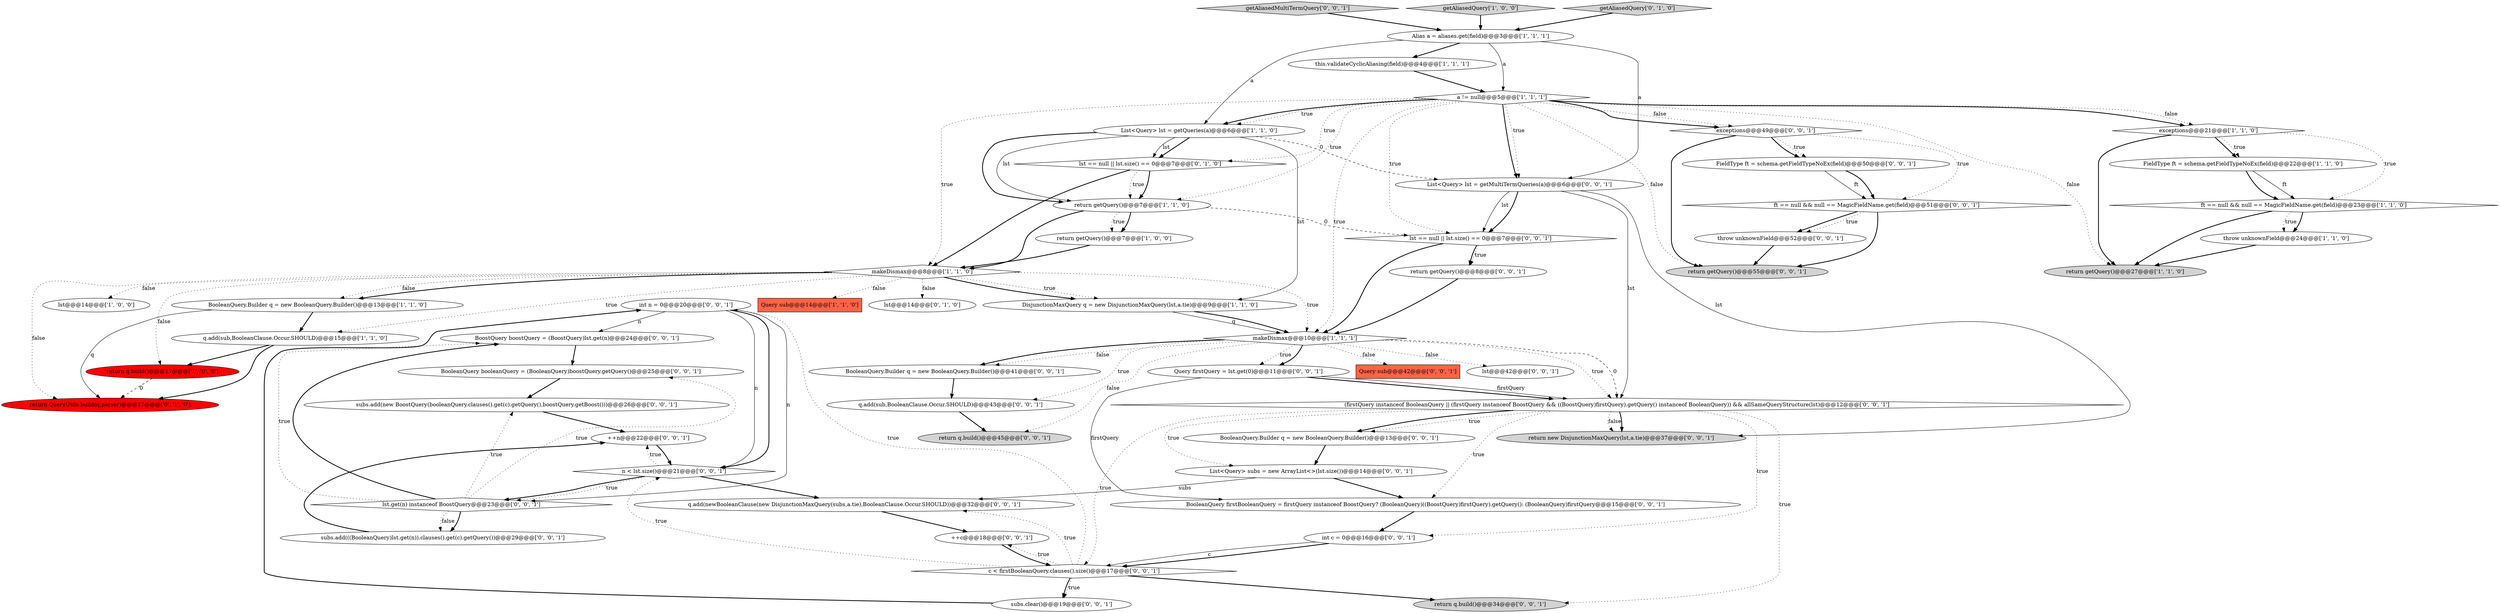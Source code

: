 digraph {
44 [style = filled, label = "int n = 0@@@20@@@['0', '0', '1']", fillcolor = white, shape = ellipse image = "AAA0AAABBB3BBB"];
28 [style = filled, label = "return getQuery()@@@55@@@['0', '0', '1']", fillcolor = lightgray, shape = ellipse image = "AAA0AAABBB3BBB"];
36 [style = filled, label = "q.add(sub,BooleanClause.Occur.SHOULD)@@@43@@@['0', '0', '1']", fillcolor = white, shape = ellipse image = "AAA0AAABBB3BBB"];
41 [style = filled, label = "exceptions@@@49@@@['0', '0', '1']", fillcolor = white, shape = diamond image = "AAA0AAABBB3BBB"];
37 [style = filled, label = "return q.build()@@@34@@@['0', '0', '1']", fillcolor = lightgray, shape = ellipse image = "AAA0AAABBB3BBB"];
34 [style = filled, label = "getAliasedMultiTermQuery['0', '0', '1']", fillcolor = lightgray, shape = diamond image = "AAA0AAABBB3BBB"];
46 [style = filled, label = "Query firstQuery = lst.get(0)@@@11@@@['0', '0', '1']", fillcolor = white, shape = ellipse image = "AAA0AAABBB3BBB"];
12 [style = filled, label = "throw unknownField@@@24@@@['1', '1', '0']", fillcolor = white, shape = ellipse image = "AAA0AAABBB1BBB"];
27 [style = filled, label = "++n@@@22@@@['0', '0', '1']", fillcolor = white, shape = ellipse image = "AAA0AAABBB3BBB"];
0 [style = filled, label = "lst@@@14@@@['1', '0', '0']", fillcolor = white, shape = ellipse image = "AAA0AAABBB1BBB"];
55 [style = filled, label = "ft == null && null == MagicFieldName.get(field)@@@51@@@['0', '0', '1']", fillcolor = white, shape = diamond image = "AAA0AAABBB3BBB"];
25 [style = filled, label = "BooleanQuery.Builder q = new BooleanQuery.Builder()@@@41@@@['0', '0', '1']", fillcolor = white, shape = ellipse image = "AAA0AAABBB3BBB"];
7 [style = filled, label = "this.validateCyclicAliasing(field)@@@4@@@['1', '1', '1']", fillcolor = white, shape = ellipse image = "AAA0AAABBB1BBB"];
29 [style = filled, label = "++c@@@18@@@['0', '0', '1']", fillcolor = white, shape = ellipse image = "AAA0AAABBB3BBB"];
33 [style = filled, label = "BooleanQuery.Builder q = new BooleanQuery.Builder()@@@13@@@['0', '0', '1']", fillcolor = white, shape = ellipse image = "AAA0AAABBB3BBB"];
19 [style = filled, label = "return getQuery()@@@7@@@['1', '1', '0']", fillcolor = white, shape = ellipse image = "AAA0AAABBB1BBB"];
45 [style = filled, label = "q.add(newBooleanClause(new DisjunctionMaxQuery(subs,a.tie),BooleanClause.Occur.SHOULD))@@@32@@@['0', '0', '1']", fillcolor = white, shape = ellipse image = "AAA0AAABBB3BBB"];
9 [style = filled, label = "return q.build()@@@17@@@['1', '0', '0']", fillcolor = red, shape = ellipse image = "AAA1AAABBB1BBB"];
1 [style = filled, label = "q.add(sub,BooleanClause.Occur.SHOULD)@@@15@@@['1', '1', '0']", fillcolor = white, shape = ellipse image = "AAA0AAABBB1BBB"];
26 [style = filled, label = "FieldType ft = schema.getFieldTypeNoEx(field)@@@50@@@['0', '0', '1']", fillcolor = white, shape = ellipse image = "AAA0AAABBB3BBB"];
15 [style = filled, label = "return getQuery()@@@7@@@['1', '0', '0']", fillcolor = white, shape = ellipse image = "AAA0AAABBB1BBB"];
40 [style = filled, label = "List<Query> lst = getMultiTermQueries(a)@@@6@@@['0', '0', '1']", fillcolor = white, shape = ellipse image = "AAA0AAABBB3BBB"];
13 [style = filled, label = "DisjunctionMaxQuery q = new DisjunctionMaxQuery(lst,a.tie)@@@9@@@['1', '1', '0']", fillcolor = white, shape = ellipse image = "AAA0AAABBB1BBB"];
5 [style = filled, label = "makeDismax@@@8@@@['1', '1', '0']", fillcolor = white, shape = diamond image = "AAA0AAABBB1BBB"];
31 [style = filled, label = "subs.add(new BoostQuery(booleanQuery.clauses().get(c).getQuery(),boostQuery.getBoost()))@@@26@@@['0', '0', '1']", fillcolor = white, shape = ellipse image = "AAA0AAABBB3BBB"];
32 [style = filled, label = "throw unknownField@@@52@@@['0', '0', '1']", fillcolor = white, shape = ellipse image = "AAA0AAABBB3BBB"];
43 [style = filled, label = "subs.add(((BooleanQuery)lst.get(n)).clauses().get(c).getQuery())@@@29@@@['0', '0', '1']", fillcolor = white, shape = ellipse image = "AAA0AAABBB3BBB"];
54 [style = filled, label = "subs.clear()@@@19@@@['0', '0', '1']", fillcolor = white, shape = ellipse image = "AAA0AAABBB3BBB"];
11 [style = filled, label = "Query sub@@@14@@@['1', '1', '0']", fillcolor = tomato, shape = box image = "AAA0AAABBB1BBB"];
8 [style = filled, label = "makeDismax@@@10@@@['1', '1', '1']", fillcolor = white, shape = diamond image = "AAA0AAABBB1BBB"];
53 [style = filled, label = "lst == null || lst.size() == 0@@@7@@@['0', '0', '1']", fillcolor = white, shape = diamond image = "AAA0AAABBB3BBB"];
18 [style = filled, label = "ft == null && null == MagicFieldName.get(field)@@@23@@@['1', '1', '0']", fillcolor = white, shape = diamond image = "AAA0AAABBB1BBB"];
56 [style = filled, label = "BoostQuery boostQuery = (BoostQuery)lst.get(n)@@@24@@@['0', '0', '1']", fillcolor = white, shape = ellipse image = "AAA0AAABBB3BBB"];
23 [style = filled, label = "return QueryUtils.build(q,parser)@@@17@@@['0', '1', '0']", fillcolor = red, shape = ellipse image = "AAA1AAABBB2BBB"];
51 [style = filled, label = "Query sub@@@42@@@['0', '0', '1']", fillcolor = tomato, shape = box image = "AAA0AAABBB3BBB"];
17 [style = filled, label = "getAliasedQuery['1', '0', '0']", fillcolor = lightgray, shape = diamond image = "AAA0AAABBB1BBB"];
57 [style = filled, label = "int c = 0@@@16@@@['0', '0', '1']", fillcolor = white, shape = ellipse image = "AAA0AAABBB3BBB"];
20 [style = filled, label = "getAliasedQuery['0', '1', '0']", fillcolor = lightgray, shape = diamond image = "AAA0AAABBB2BBB"];
6 [style = filled, label = "BooleanQuery.Builder q = new BooleanQuery.Builder()@@@13@@@['1', '1', '0']", fillcolor = white, shape = ellipse image = "AAA0AAABBB1BBB"];
10 [style = filled, label = "FieldType ft = schema.getFieldTypeNoEx(field)@@@22@@@['1', '1', '0']", fillcolor = white, shape = ellipse image = "AAA0AAABBB1BBB"];
30 [style = filled, label = "return new DisjunctionMaxQuery(lst,a.tie)@@@37@@@['0', '0', '1']", fillcolor = lightgray, shape = ellipse image = "AAA0AAABBB3BBB"];
24 [style = filled, label = "c < firstBooleanQuery.clauses().size()@@@17@@@['0', '0', '1']", fillcolor = white, shape = diamond image = "AAA0AAABBB3BBB"];
50 [style = filled, label = "return getQuery()@@@8@@@['0', '0', '1']", fillcolor = white, shape = ellipse image = "AAA0AAABBB3BBB"];
39 [style = filled, label = "(firstQuery instanceof BooleanQuery || (firstQuery instanceof BoostQuery && ((BoostQuery)firstQuery).getQuery() instanceof BooleanQuery)) && allSameQueryStructure(lst)@@@12@@@['0', '0', '1']", fillcolor = white, shape = diamond image = "AAA0AAABBB3BBB"];
38 [style = filled, label = "return q.build()@@@45@@@['0', '0', '1']", fillcolor = lightgray, shape = ellipse image = "AAA0AAABBB3BBB"];
4 [style = filled, label = "List<Query> lst = getQueries(a)@@@6@@@['1', '1', '0']", fillcolor = white, shape = ellipse image = "AAA0AAABBB1BBB"];
47 [style = filled, label = "lst@@@42@@@['0', '0', '1']", fillcolor = white, shape = ellipse image = "AAA0AAABBB3BBB"];
42 [style = filled, label = "BooleanQuery booleanQuery = (BooleanQuery)boostQuery.getQuery()@@@25@@@['0', '0', '1']", fillcolor = white, shape = ellipse image = "AAA0AAABBB3BBB"];
49 [style = filled, label = "List<Query> subs = new ArrayList<>(lst.size())@@@14@@@['0', '0', '1']", fillcolor = white, shape = ellipse image = "AAA0AAABBB3BBB"];
2 [style = filled, label = "Alias a = aliases.get(field)@@@3@@@['1', '1', '1']", fillcolor = white, shape = ellipse image = "AAA0AAABBB1BBB"];
22 [style = filled, label = "lst == null || lst.size() == 0@@@7@@@['0', '1', '0']", fillcolor = white, shape = diamond image = "AAA0AAABBB2BBB"];
16 [style = filled, label = "return getQuery()@@@27@@@['1', '1', '0']", fillcolor = lightgray, shape = ellipse image = "AAA0AAABBB1BBB"];
52 [style = filled, label = "lst.get(n) instanceof BoostQuery@@@23@@@['0', '0', '1']", fillcolor = white, shape = diamond image = "AAA0AAABBB3BBB"];
35 [style = filled, label = "n < lst.size()@@@21@@@['0', '0', '1']", fillcolor = white, shape = diamond image = "AAA0AAABBB3BBB"];
48 [style = filled, label = "BooleanQuery firstBooleanQuery = firstQuery instanceof BoostQuery? (BooleanQuery)((BoostQuery)firstQuery).getQuery(): (BooleanQuery)firstQuery@@@15@@@['0', '0', '1']", fillcolor = white, shape = ellipse image = "AAA0AAABBB3BBB"];
3 [style = filled, label = "a != null@@@5@@@['1', '1', '1']", fillcolor = white, shape = diamond image = "AAA0AAABBB1BBB"];
14 [style = filled, label = "exceptions@@@21@@@['1', '1', '0']", fillcolor = white, shape = diamond image = "AAA0AAABBB1BBB"];
21 [style = filled, label = "lst@@@14@@@['0', '1', '0']", fillcolor = white, shape = ellipse image = "AAA0AAABBB2BBB"];
39->24 [style = dotted, label="true"];
44->35 [style = bold, label=""];
24->35 [style = dotted, label="true"];
5->1 [style = dotted, label="true"];
5->11 [style = dotted, label="false"];
49->48 [style = bold, label=""];
3->14 [style = dotted, label="false"];
3->53 [style = dotted, label="true"];
40->53 [style = solid, label="lst"];
3->40 [style = dotted, label="true"];
3->4 [style = bold, label=""];
1->23 [style = bold, label=""];
41->28 [style = bold, label=""];
19->5 [style = bold, label=""];
5->13 [style = dotted, label="true"];
5->23 [style = dotted, label="false"];
13->8 [style = solid, label="q"];
57->24 [style = solid, label="c"];
34->2 [style = bold, label=""];
35->45 [style = bold, label=""];
39->30 [style = dotted, label="false"];
40->39 [style = solid, label="lst"];
19->15 [style = bold, label=""];
14->18 [style = dotted, label="true"];
44->52 [style = solid, label="n"];
14->16 [style = bold, label=""];
10->18 [style = solid, label="ft"];
22->19 [style = dotted, label="true"];
8->38 [style = dotted, label="false"];
8->46 [style = dotted, label="true"];
25->36 [style = bold, label=""];
4->19 [style = bold, label=""];
18->12 [style = bold, label=""];
14->10 [style = bold, label=""];
52->31 [style = dotted, label="true"];
42->31 [style = bold, label=""];
2->3 [style = solid, label="a"];
46->39 [style = bold, label=""];
22->5 [style = bold, label=""];
9->23 [style = dashed, label="0"];
57->24 [style = bold, label=""];
45->29 [style = bold, label=""];
35->52 [style = bold, label=""];
19->53 [style = dashed, label="0"];
3->5 [style = dotted, label="true"];
3->41 [style = dotted, label="false"];
5->6 [style = bold, label=""];
17->2 [style = bold, label=""];
31->27 [style = bold, label=""];
4->19 [style = solid, label="lst"];
3->28 [style = dotted, label="false"];
54->44 [style = bold, label=""];
43->27 [style = bold, label=""];
6->23 [style = solid, label="q"];
5->9 [style = dotted, label="false"];
55->32 [style = bold, label=""];
5->8 [style = dotted, label="true"];
26->55 [style = solid, label="ft"];
4->22 [style = bold, label=""];
10->18 [style = bold, label=""];
40->53 [style = bold, label=""];
8->25 [style = dotted, label="false"];
22->19 [style = bold, label=""];
46->48 [style = solid, label="firstQuery"];
39->49 [style = dotted, label="true"];
24->44 [style = dotted, label="true"];
8->39 [style = dotted, label="true"];
52->42 [style = dotted, label="true"];
53->50 [style = dotted, label="true"];
52->56 [style = dotted, label="true"];
19->15 [style = dotted, label="true"];
27->35 [style = bold, label=""];
1->9 [style = bold, label=""];
39->33 [style = bold, label=""];
49->45 [style = solid, label="subs"];
53->50 [style = bold, label=""];
26->55 [style = bold, label=""];
8->51 [style = dotted, label="false"];
6->1 [style = bold, label=""];
52->43 [style = bold, label=""];
39->37 [style = dotted, label="true"];
40->30 [style = solid, label="lst"];
44->35 [style = solid, label="n"];
39->48 [style = dotted, label="true"];
55->32 [style = dotted, label="true"];
5->13 [style = bold, label=""];
3->41 [style = bold, label=""];
4->22 [style = solid, label="lst"];
41->55 [style = dotted, label="true"];
4->13 [style = solid, label="lst"];
24->45 [style = dotted, label="true"];
53->8 [style = bold, label=""];
44->56 [style = solid, label="n"];
8->36 [style = dotted, label="true"];
33->49 [style = bold, label=""];
39->57 [style = dotted, label="true"];
3->16 [style = dotted, label="false"];
46->39 [style = solid, label="firstQuery"];
18->16 [style = bold, label=""];
35->52 [style = dotted, label="true"];
48->57 [style = bold, label=""];
3->40 [style = bold, label=""];
24->29 [style = dotted, label="true"];
3->14 [style = bold, label=""];
5->21 [style = dotted, label="false"];
3->4 [style = dotted, label="true"];
52->56 [style = bold, label=""];
12->16 [style = bold, label=""];
2->40 [style = solid, label="a"];
14->10 [style = dotted, label="true"];
7->3 [style = bold, label=""];
15->5 [style = bold, label=""];
56->42 [style = bold, label=""];
24->54 [style = bold, label=""];
20->2 [style = bold, label=""];
39->30 [style = bold, label=""];
41->26 [style = dotted, label="true"];
5->0 [style = dotted, label="false"];
8->46 [style = bold, label=""];
35->27 [style = dotted, label="true"];
3->19 [style = dotted, label="true"];
2->4 [style = solid, label="a"];
18->12 [style = dotted, label="true"];
5->6 [style = dotted, label="false"];
8->39 [style = dashed, label="0"];
24->37 [style = bold, label=""];
3->22 [style = dotted, label="true"];
50->8 [style = bold, label=""];
24->54 [style = dotted, label="true"];
41->26 [style = bold, label=""];
36->38 [style = bold, label=""];
2->7 [style = bold, label=""];
52->43 [style = dotted, label="false"];
13->8 [style = bold, label=""];
4->40 [style = dashed, label="0"];
29->24 [style = bold, label=""];
3->8 [style = dotted, label="true"];
8->47 [style = dotted, label="false"];
32->28 [style = bold, label=""];
8->25 [style = bold, label=""];
39->33 [style = dotted, label="true"];
55->28 [style = bold, label=""];
}
